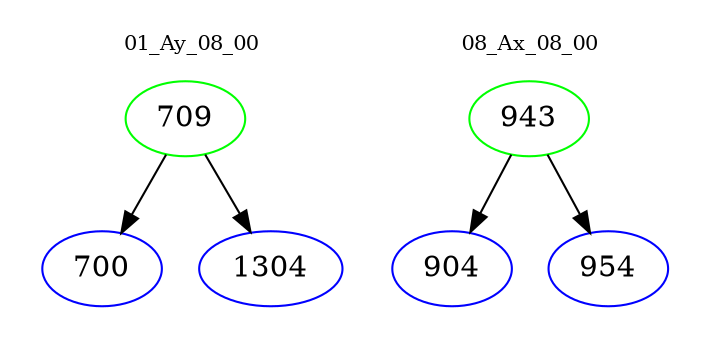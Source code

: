 digraph{
subgraph cluster_0 {
color = white
label = "01_Ay_08_00";
fontsize=10;
T0_709 [label="709", color="green"]
T0_709 -> T0_700 [color="black"]
T0_700 [label="700", color="blue"]
T0_709 -> T0_1304 [color="black"]
T0_1304 [label="1304", color="blue"]
}
subgraph cluster_1 {
color = white
label = "08_Ax_08_00";
fontsize=10;
T1_943 [label="943", color="green"]
T1_943 -> T1_904 [color="black"]
T1_904 [label="904", color="blue"]
T1_943 -> T1_954 [color="black"]
T1_954 [label="954", color="blue"]
}
}
